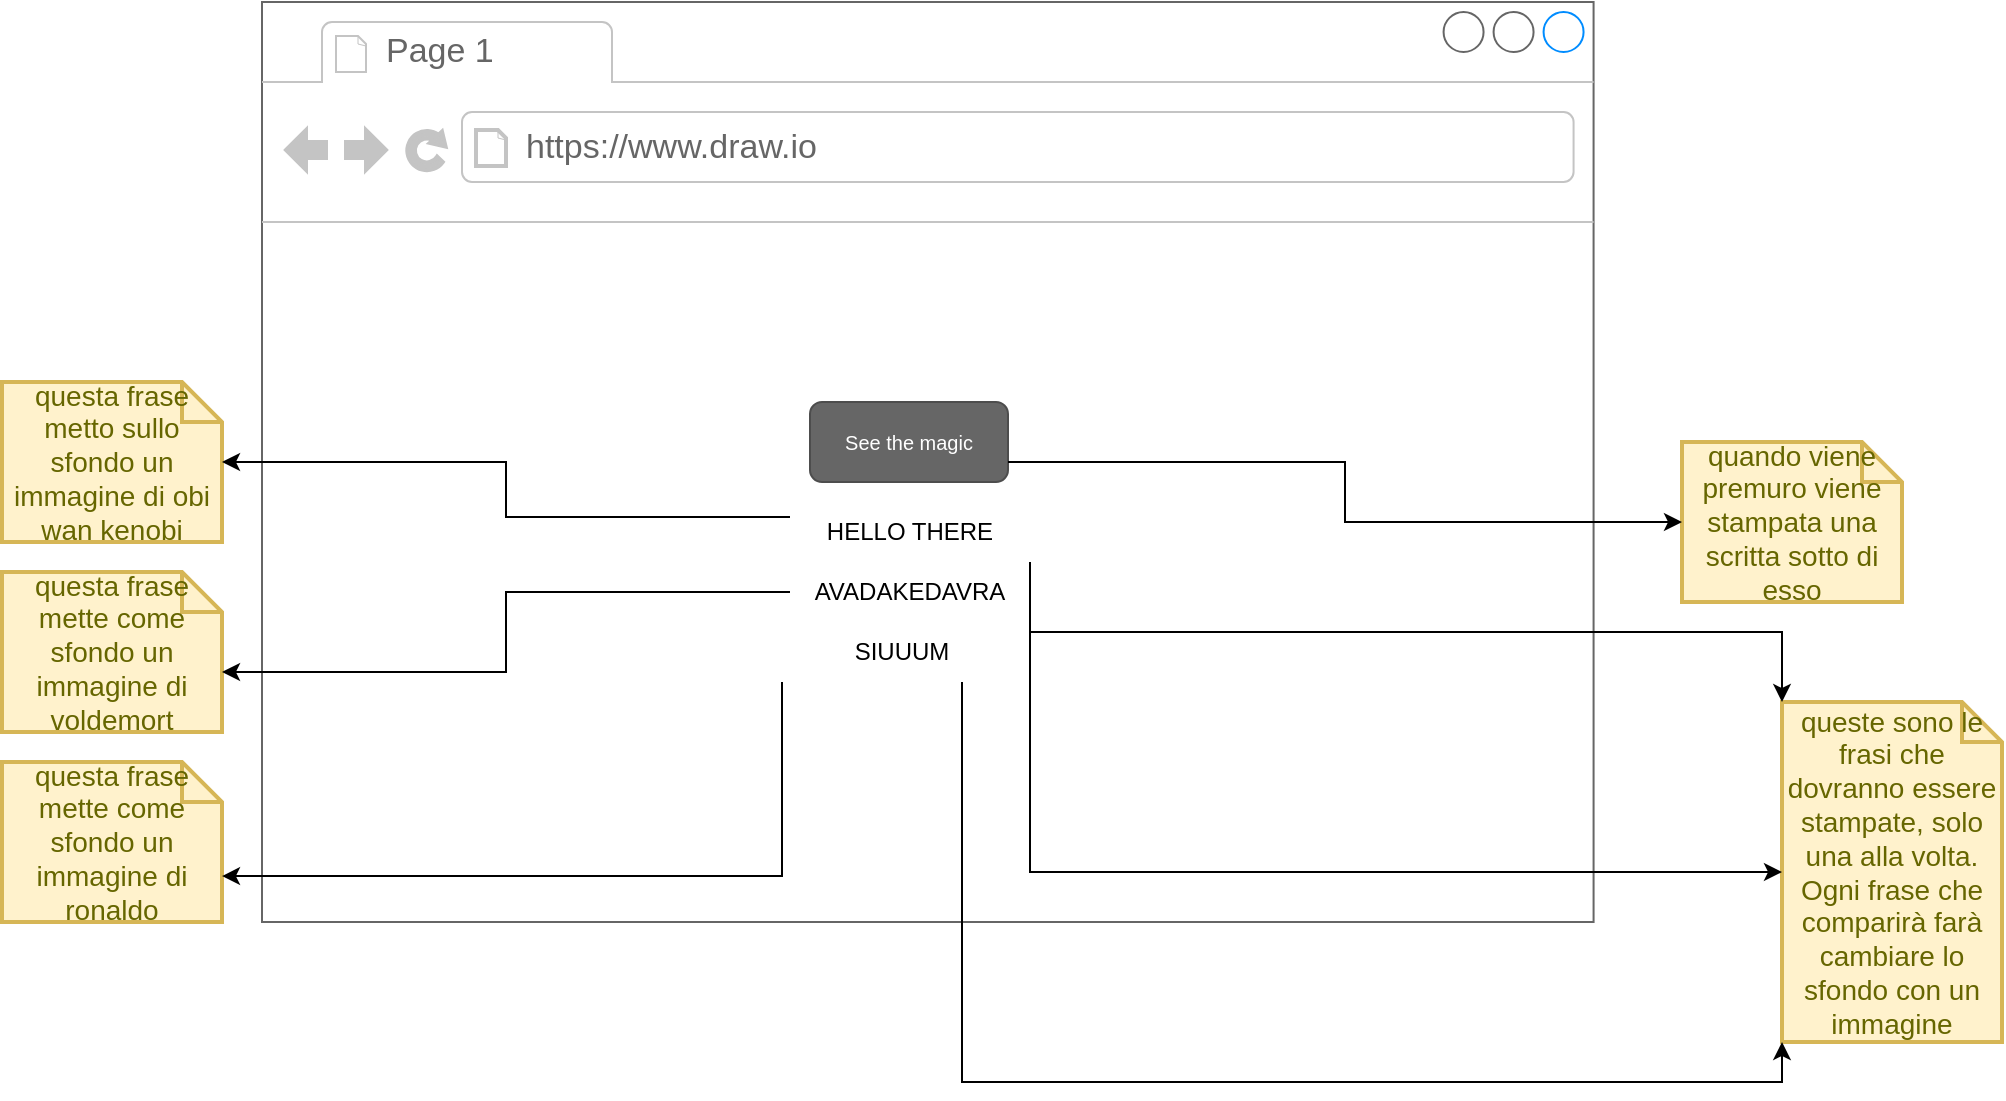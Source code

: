 <mxfile version="14.2.4" type="embed">
    <diagram id="iU4muqGM4N6AuL9RMY_X" name="Page-1">
        <mxGraphModel dx="1040" dy="941" grid="1" gridSize="10" guides="1" tooltips="1" connect="1" arrows="1" fold="1" page="1" pageScale="1" pageWidth="827" pageHeight="1169" math="0" shadow="0">
            <root>
                <mxCell id="0"/>
                <mxCell id="1" parent="0"/>
                <mxCell id="-kLEf_LQ_ZuKTQllPIe--2" value="" style="strokeWidth=1;shadow=0;dashed=0;align=center;html=1;shape=mxgraph.mockup.containers.browserWindow;rSize=0;strokeColor=#666666;strokeColor2=#008cff;strokeColor3=#c4c4c4;mainText=,;recursiveResize=0;" parent="1" vertex="1">
                    <mxGeometry x="140" y="70" width="665.79" height="460" as="geometry"/>
                </mxCell>
                <mxCell id="-kLEf_LQ_ZuKTQllPIe--3" value="Page 1" style="strokeWidth=1;shadow=0;dashed=0;align=center;html=1;shape=mxgraph.mockup.containers.anchor;fontSize=17;fontColor=#666666;align=left;" parent="-kLEf_LQ_ZuKTQllPIe--2" vertex="1">
                    <mxGeometry x="60" y="12" width="110" height="26" as="geometry"/>
                </mxCell>
                <mxCell id="-kLEf_LQ_ZuKTQllPIe--4" value="https://www.draw.io" style="strokeWidth=1;shadow=0;dashed=0;align=center;html=1;shape=mxgraph.mockup.containers.anchor;rSize=0;fontSize=17;fontColor=#666666;align=left;" parent="-kLEf_LQ_ZuKTQllPIe--2" vertex="1">
                    <mxGeometry x="130" y="60" width="250" height="26" as="geometry"/>
                </mxCell>
                <mxCell id="-kLEf_LQ_ZuKTQllPIe--5" value="See the magic" style="rounded=1;html=1;shadow=0;dashed=0;whiteSpace=wrap;fontSize=10;fillColor=#666666;align=center;strokeColor=#4D4D4D;fontColor=#ffffff;" parent="-kLEf_LQ_ZuKTQllPIe--2" vertex="1">
                    <mxGeometry x="274" y="200" width="99" height="40" as="geometry"/>
                </mxCell>
                <mxCell id="-kLEf_LQ_ZuKTQllPIe--8" value="HELLO THERE" style="text;html=1;strokeColor=none;fillColor=none;align=center;verticalAlign=middle;whiteSpace=wrap;rounded=0;" parent="-kLEf_LQ_ZuKTQllPIe--2" vertex="1">
                    <mxGeometry x="264" y="250" width="120" height="30" as="geometry"/>
                </mxCell>
                <mxCell id="-kLEf_LQ_ZuKTQllPIe--10" value="AVADAKEDAVRA" style="text;html=1;strokeColor=none;fillColor=none;align=center;verticalAlign=middle;whiteSpace=wrap;rounded=0;" parent="-kLEf_LQ_ZuKTQllPIe--2" vertex="1">
                    <mxGeometry x="264" y="280" width="120" height="30" as="geometry"/>
                </mxCell>
                <mxCell id="-kLEf_LQ_ZuKTQllPIe--17" value="SIUUUM" style="text;html=1;strokeColor=none;fillColor=none;align=center;verticalAlign=middle;whiteSpace=wrap;rounded=0;" parent="-kLEf_LQ_ZuKTQllPIe--2" vertex="1">
                    <mxGeometry x="260" y="310" width="120" height="30" as="geometry"/>
                </mxCell>
                <mxCell id="-kLEf_LQ_ZuKTQllPIe--6" value="quando viene premuro viene stampata una scritta sotto di esso" style="shape=note;strokeWidth=2;fontSize=14;size=20;whiteSpace=wrap;html=1;fillColor=#fff2cc;strokeColor=#d6b656;fontColor=#666600;" parent="1" vertex="1">
                    <mxGeometry x="850" y="290" width="110.0" height="80" as="geometry"/>
                </mxCell>
                <mxCell id="-kLEf_LQ_ZuKTQllPIe--7" style="edgeStyle=orthogonalEdgeStyle;rounded=0;orthogonalLoop=1;jettySize=auto;html=1;exitX=1;exitY=0.75;exitDx=0;exitDy=0;entryX=0;entryY=0.5;entryDx=0;entryDy=0;entryPerimeter=0;" parent="1" source="-kLEf_LQ_ZuKTQllPIe--5" target="-kLEf_LQ_ZuKTQllPIe--6" edge="1">
                    <mxGeometry relative="1" as="geometry"/>
                </mxCell>
                <mxCell id="-kLEf_LQ_ZuKTQllPIe--9" value="queste sono le frasi che dovranno essere stampate, solo una alla volta. Ogni frase che comparirà farà cambiare lo sfondo con un immagine" style="shape=note;strokeWidth=2;fontSize=14;size=20;whiteSpace=wrap;html=1;fillColor=#fff2cc;strokeColor=#d6b656;fontColor=#666600;" parent="1" vertex="1">
                    <mxGeometry x="900" y="420" width="110" height="170" as="geometry"/>
                </mxCell>
                <mxCell id="-kLEf_LQ_ZuKTQllPIe--21" style="edgeStyle=orthogonalEdgeStyle;rounded=0;orthogonalLoop=1;jettySize=auto;html=1;exitX=1;exitY=1;exitDx=0;exitDy=0;entryX=0;entryY=0;entryDx=0;entryDy=0;entryPerimeter=0;" parent="1" source="-kLEf_LQ_ZuKTQllPIe--8" target="-kLEf_LQ_ZuKTQllPIe--9" edge="1">
                    <mxGeometry relative="1" as="geometry"/>
                </mxCell>
                <mxCell id="-kLEf_LQ_ZuKTQllPIe--22" style="edgeStyle=orthogonalEdgeStyle;rounded=0;orthogonalLoop=1;jettySize=auto;html=1;exitX=1;exitY=1;exitDx=0;exitDy=0;entryX=0;entryY=0.5;entryDx=0;entryDy=0;entryPerimeter=0;" parent="1" source="-kLEf_LQ_ZuKTQllPIe--10" target="-kLEf_LQ_ZuKTQllPIe--9" edge="1">
                    <mxGeometry relative="1" as="geometry"/>
                </mxCell>
                <mxCell id="-kLEf_LQ_ZuKTQllPIe--23" style="edgeStyle=orthogonalEdgeStyle;rounded=0;orthogonalLoop=1;jettySize=auto;html=1;exitX=0.75;exitY=1;exitDx=0;exitDy=0;entryX=0;entryY=1;entryDx=0;entryDy=0;entryPerimeter=0;" parent="1" source="-kLEf_LQ_ZuKTQllPIe--17" target="-kLEf_LQ_ZuKTQllPIe--9" edge="1">
                    <mxGeometry relative="1" as="geometry"/>
                </mxCell>
                <mxCell id="-kLEf_LQ_ZuKTQllPIe--24" value="questa frase metto sullo sfondo un immagine di obi wan kenobi" style="shape=note;strokeWidth=2;fontSize=14;size=20;whiteSpace=wrap;html=1;fillColor=#fff2cc;strokeColor=#d6b656;fontColor=#666600;" parent="1" vertex="1">
                    <mxGeometry x="10" y="260" width="110.0" height="80" as="geometry"/>
                </mxCell>
                <mxCell id="-kLEf_LQ_ZuKTQllPIe--25" style="edgeStyle=orthogonalEdgeStyle;rounded=0;orthogonalLoop=1;jettySize=auto;html=1;exitX=0;exitY=0.25;exitDx=0;exitDy=0;" parent="1" source="-kLEf_LQ_ZuKTQllPIe--8" target="-kLEf_LQ_ZuKTQllPIe--24" edge="1">
                    <mxGeometry relative="1" as="geometry"/>
                </mxCell>
                <mxCell id="-kLEf_LQ_ZuKTQllPIe--26" value="questa frase mette come sfondo un immagine di voldemort" style="shape=note;strokeWidth=2;fontSize=14;size=20;whiteSpace=wrap;html=1;fillColor=#fff2cc;strokeColor=#d6b656;fontColor=#666600;" parent="1" vertex="1">
                    <mxGeometry x="10" y="355" width="110.0" height="80" as="geometry"/>
                </mxCell>
                <mxCell id="-kLEf_LQ_ZuKTQllPIe--27" value="questa frase mette come sfondo un immagine di ronaldo" style="shape=note;strokeWidth=2;fontSize=14;size=20;whiteSpace=wrap;html=1;fillColor=#fff2cc;strokeColor=#d6b656;fontColor=#666600;" parent="1" vertex="1">
                    <mxGeometry x="10" y="450" width="110.0" height="80" as="geometry"/>
                </mxCell>
                <mxCell id="-kLEf_LQ_ZuKTQllPIe--28" style="edgeStyle=orthogonalEdgeStyle;rounded=0;orthogonalLoop=1;jettySize=auto;html=1;exitX=0;exitY=0.5;exitDx=0;exitDy=0;entryX=0;entryY=0;entryDx=110.0;entryDy=50;entryPerimeter=0;" parent="1" source="-kLEf_LQ_ZuKTQllPIe--10" target="-kLEf_LQ_ZuKTQllPIe--26" edge="1">
                    <mxGeometry relative="1" as="geometry"/>
                </mxCell>
                <mxCell id="-kLEf_LQ_ZuKTQllPIe--29" style="edgeStyle=orthogonalEdgeStyle;rounded=0;orthogonalLoop=1;jettySize=auto;html=1;exitX=0;exitY=1;exitDx=0;exitDy=0;entryX=1;entryY=0.713;entryDx=0;entryDy=0;entryPerimeter=0;" parent="1" source="-kLEf_LQ_ZuKTQllPIe--17" target="-kLEf_LQ_ZuKTQllPIe--27" edge="1">
                    <mxGeometry relative="1" as="geometry"/>
                </mxCell>
            </root>
        </mxGraphModel>
    </diagram>
</mxfile>